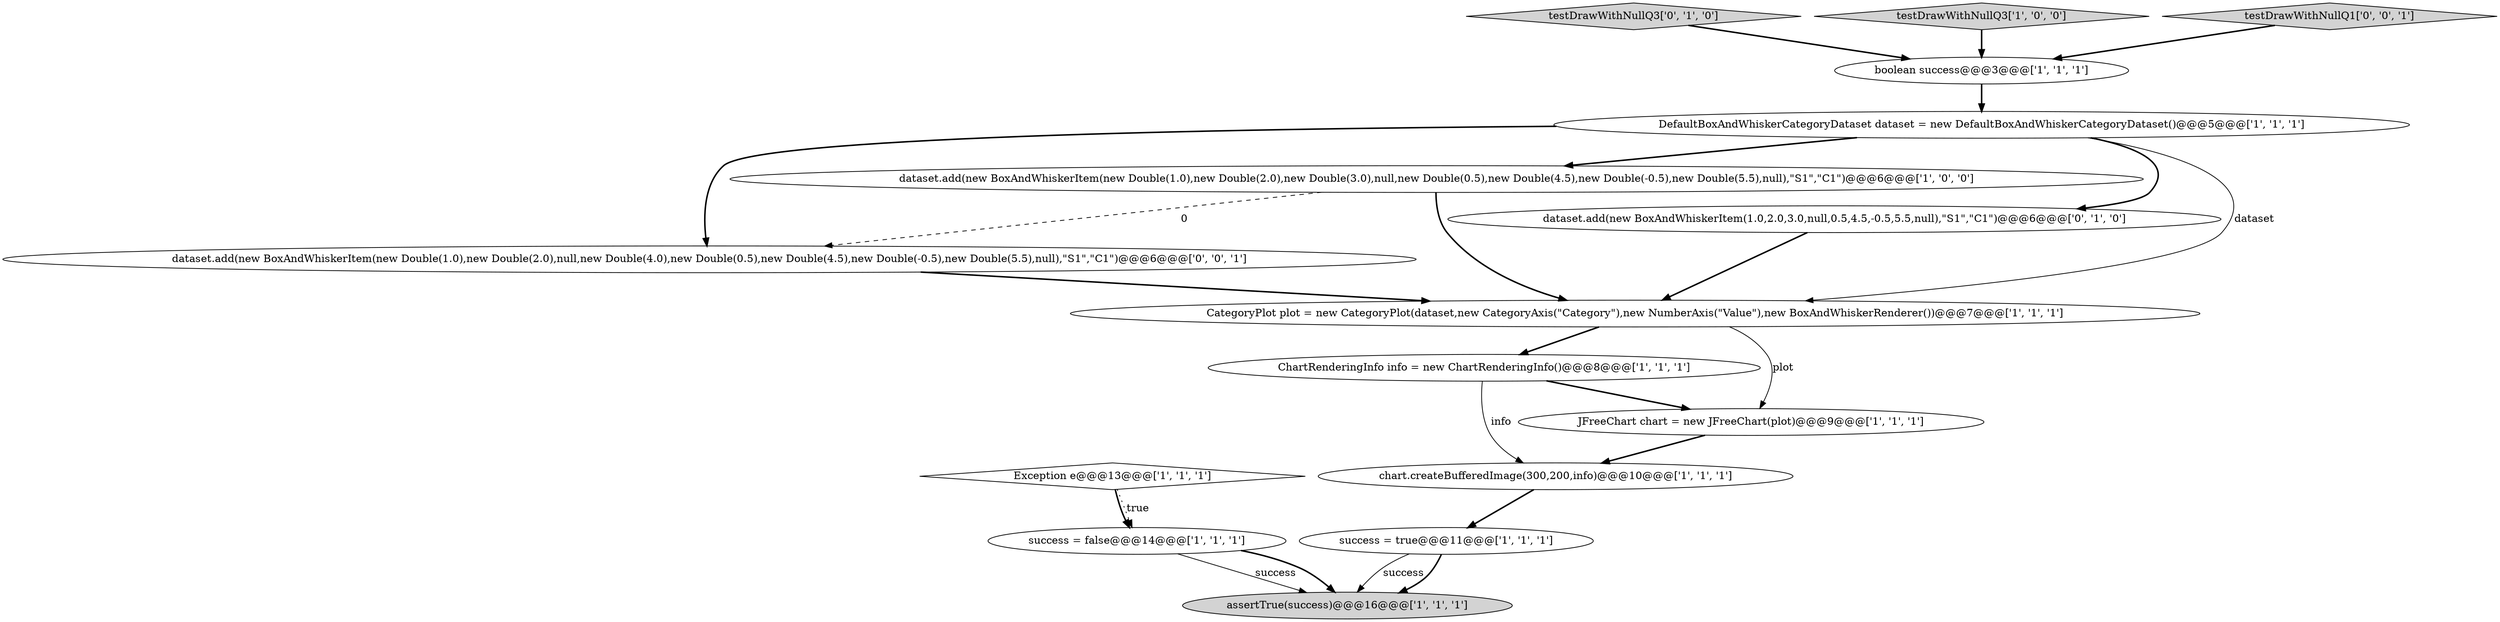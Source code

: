 digraph {
7 [style = filled, label = "ChartRenderingInfo info = new ChartRenderingInfo()@@@8@@@['1', '1', '1']", fillcolor = white, shape = ellipse image = "AAA0AAABBB1BBB"];
8 [style = filled, label = "assertTrue(success)@@@16@@@['1', '1', '1']", fillcolor = lightgray, shape = ellipse image = "AAA0AAABBB1BBB"];
6 [style = filled, label = "boolean success@@@3@@@['1', '1', '1']", fillcolor = white, shape = ellipse image = "AAA0AAABBB1BBB"];
9 [style = filled, label = "chart.createBufferedImage(300,200,info)@@@10@@@['1', '1', '1']", fillcolor = white, shape = ellipse image = "AAA0AAABBB1BBB"];
11 [style = filled, label = "success = false@@@14@@@['1', '1', '1']", fillcolor = white, shape = ellipse image = "AAA0AAABBB1BBB"];
13 [style = filled, label = "testDrawWithNullQ3['0', '1', '0']", fillcolor = lightgray, shape = diamond image = "AAA0AAABBB2BBB"];
10 [style = filled, label = "DefaultBoxAndWhiskerCategoryDataset dataset = new DefaultBoxAndWhiskerCategoryDataset()@@@5@@@['1', '1', '1']", fillcolor = white, shape = ellipse image = "AAA0AAABBB1BBB"];
15 [style = filled, label = "dataset.add(new BoxAndWhiskerItem(new Double(1.0),new Double(2.0),null,new Double(4.0),new Double(0.5),new Double(4.5),new Double(-0.5),new Double(5.5),null),\"S1\",\"C1\")@@@6@@@['0', '0', '1']", fillcolor = white, shape = ellipse image = "AAA0AAABBB3BBB"];
1 [style = filled, label = "success = true@@@11@@@['1', '1', '1']", fillcolor = white, shape = ellipse image = "AAA0AAABBB1BBB"];
2 [style = filled, label = "dataset.add(new BoxAndWhiskerItem(new Double(1.0),new Double(2.0),new Double(3.0),null,new Double(0.5),new Double(4.5),new Double(-0.5),new Double(5.5),null),\"S1\",\"C1\")@@@6@@@['1', '0', '0']", fillcolor = white, shape = ellipse image = "AAA0AAABBB1BBB"];
5 [style = filled, label = "testDrawWithNullQ3['1', '0', '0']", fillcolor = lightgray, shape = diamond image = "AAA0AAABBB1BBB"];
14 [style = filled, label = "testDrawWithNullQ1['0', '0', '1']", fillcolor = lightgray, shape = diamond image = "AAA0AAABBB3BBB"];
4 [style = filled, label = "Exception e@@@13@@@['1', '1', '1']", fillcolor = white, shape = diamond image = "AAA0AAABBB1BBB"];
12 [style = filled, label = "dataset.add(new BoxAndWhiskerItem(1.0,2.0,3.0,null,0.5,4.5,-0.5,5.5,null),\"S1\",\"C1\")@@@6@@@['0', '1', '0']", fillcolor = white, shape = ellipse image = "AAA0AAABBB2BBB"];
0 [style = filled, label = "JFreeChart chart = new JFreeChart(plot)@@@9@@@['1', '1', '1']", fillcolor = white, shape = ellipse image = "AAA0AAABBB1BBB"];
3 [style = filled, label = "CategoryPlot plot = new CategoryPlot(dataset,new CategoryAxis(\"Category\"),new NumberAxis(\"Value\"),new BoxAndWhiskerRenderer())@@@7@@@['1', '1', '1']", fillcolor = white, shape = ellipse image = "AAA0AAABBB1BBB"];
10->2 [style = bold, label=""];
1->8 [style = solid, label="success"];
4->11 [style = bold, label=""];
1->8 [style = bold, label=""];
0->9 [style = bold, label=""];
13->6 [style = bold, label=""];
4->11 [style = dotted, label="true"];
3->0 [style = solid, label="plot"];
10->3 [style = solid, label="dataset"];
7->9 [style = solid, label="info"];
2->15 [style = dashed, label="0"];
3->7 [style = bold, label=""];
11->8 [style = solid, label="success"];
2->3 [style = bold, label=""];
10->12 [style = bold, label=""];
6->10 [style = bold, label=""];
11->8 [style = bold, label=""];
12->3 [style = bold, label=""];
7->0 [style = bold, label=""];
14->6 [style = bold, label=""];
15->3 [style = bold, label=""];
10->15 [style = bold, label=""];
9->1 [style = bold, label=""];
5->6 [style = bold, label=""];
}
